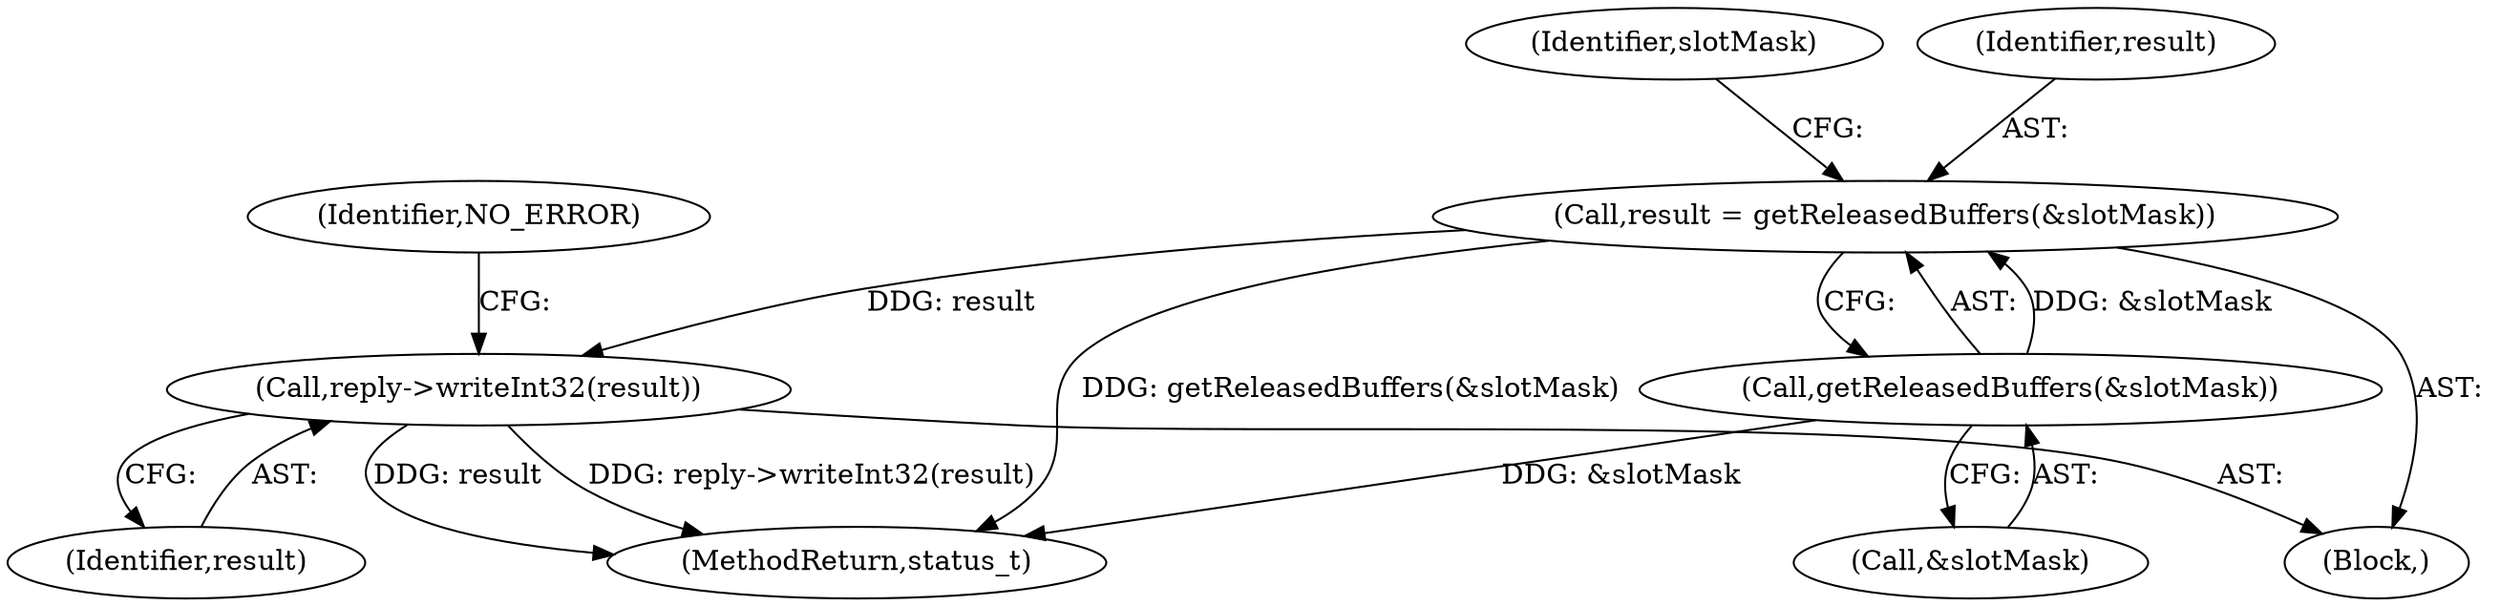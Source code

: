digraph "0_Android_dded8fdbb700d6cc498debc69a780915bc34d755@API" {
"1000293" [label="(Call,reply->writeInt32(result))"];
"1000286" [label="(Call,result = getReleasedBuffers(&slotMask))"];
"1000288" [label="(Call,getReleasedBuffers(&slotMask))"];
"1000294" [label="(Identifier,result)"];
"1000289" [label="(Call,&slotMask)"];
"1000292" [label="(Identifier,slotMask)"];
"1000287" [label="(Identifier,result)"];
"1000288" [label="(Call,getReleasedBuffers(&slotMask))"];
"1000476" [label="(MethodReturn,status_t)"];
"1000279" [label="(Block,)"];
"1000293" [label="(Call,reply->writeInt32(result))"];
"1000286" [label="(Call,result = getReleasedBuffers(&slotMask))"];
"1000296" [label="(Identifier,NO_ERROR)"];
"1000293" -> "1000279"  [label="AST: "];
"1000293" -> "1000294"  [label="CFG: "];
"1000294" -> "1000293"  [label="AST: "];
"1000296" -> "1000293"  [label="CFG: "];
"1000293" -> "1000476"  [label="DDG: result"];
"1000293" -> "1000476"  [label="DDG: reply->writeInt32(result)"];
"1000286" -> "1000293"  [label="DDG: result"];
"1000286" -> "1000279"  [label="AST: "];
"1000286" -> "1000288"  [label="CFG: "];
"1000287" -> "1000286"  [label="AST: "];
"1000288" -> "1000286"  [label="AST: "];
"1000292" -> "1000286"  [label="CFG: "];
"1000286" -> "1000476"  [label="DDG: getReleasedBuffers(&slotMask)"];
"1000288" -> "1000286"  [label="DDG: &slotMask"];
"1000288" -> "1000289"  [label="CFG: "];
"1000289" -> "1000288"  [label="AST: "];
"1000288" -> "1000476"  [label="DDG: &slotMask"];
}
